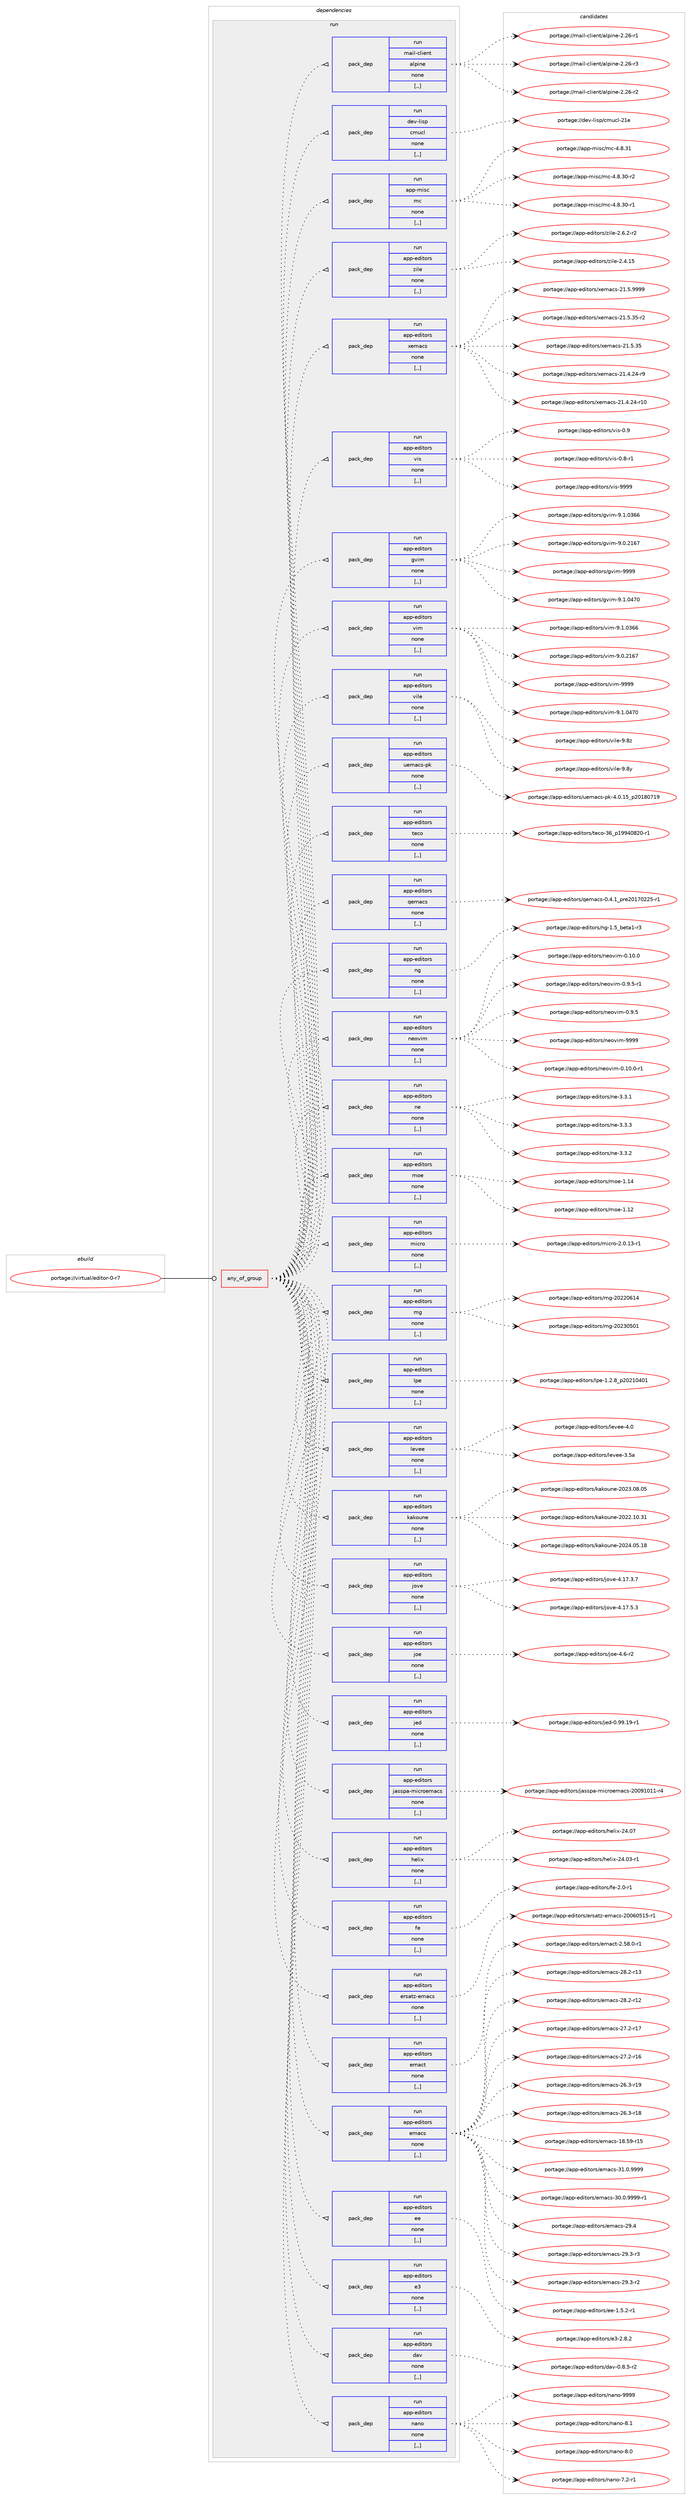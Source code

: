 digraph prolog {

# *************
# Graph options
# *************

newrank=true;
concentrate=true;
compound=true;
graph [rankdir=LR,fontname=Helvetica,fontsize=10,ranksep=1.5];#, ranksep=2.5, nodesep=0.2];
edge  [arrowhead=vee];
node  [fontname=Helvetica,fontsize=10];

# **********
# The ebuild
# **********

subgraph cluster_leftcol {
color=gray;
label=<<i>ebuild</i>>;
id [label="portage://virtual/editor-0-r7", color=red, width=4, href="../virtual/editor-0-r7.svg"];
}

# ****************
# The dependencies
# ****************

subgraph cluster_midcol {
color=gray;
label=<<i>dependencies</i>>;
subgraph cluster_compile {
fillcolor="#eeeeee";
style=filled;
label=<<i>compile</i>>;
}
subgraph cluster_compileandrun {
fillcolor="#eeeeee";
style=filled;
label=<<i>compile and run</i>>;
}
subgraph cluster_run {
fillcolor="#eeeeee";
style=filled;
label=<<i>run</i>>;
subgraph any2821 {
dependency444164 [label=<<TABLE BORDER="0" CELLBORDER="1" CELLSPACING="0" CELLPADDING="4"><TR><TD CELLPADDING="10">any_of_group</TD></TR></TABLE>>, shape=none, color=red];subgraph pack322484 {
dependency444165 [label=<<TABLE BORDER="0" CELLBORDER="1" CELLSPACING="0" CELLPADDING="4" WIDTH="220"><TR><TD ROWSPAN="6" CELLPADDING="30">pack_dep</TD></TR><TR><TD WIDTH="110">run</TD></TR><TR><TD>app-editors</TD></TR><TR><TD>nano</TD></TR><TR><TD>none</TD></TR><TR><TD>[,,]</TD></TR></TABLE>>, shape=none, color=blue];
}
dependency444164:e -> dependency444165:w [weight=20,style="dotted",arrowhead="oinv"];
subgraph pack322485 {
dependency444166 [label=<<TABLE BORDER="0" CELLBORDER="1" CELLSPACING="0" CELLPADDING="4" WIDTH="220"><TR><TD ROWSPAN="6" CELLPADDING="30">pack_dep</TD></TR><TR><TD WIDTH="110">run</TD></TR><TR><TD>app-editors</TD></TR><TR><TD>dav</TD></TR><TR><TD>none</TD></TR><TR><TD>[,,]</TD></TR></TABLE>>, shape=none, color=blue];
}
dependency444164:e -> dependency444166:w [weight=20,style="dotted",arrowhead="oinv"];
subgraph pack322486 {
dependency444167 [label=<<TABLE BORDER="0" CELLBORDER="1" CELLSPACING="0" CELLPADDING="4" WIDTH="220"><TR><TD ROWSPAN="6" CELLPADDING="30">pack_dep</TD></TR><TR><TD WIDTH="110">run</TD></TR><TR><TD>app-editors</TD></TR><TR><TD>e3</TD></TR><TR><TD>none</TD></TR><TR><TD>[,,]</TD></TR></TABLE>>, shape=none, color=blue];
}
dependency444164:e -> dependency444167:w [weight=20,style="dotted",arrowhead="oinv"];
subgraph pack322487 {
dependency444168 [label=<<TABLE BORDER="0" CELLBORDER="1" CELLSPACING="0" CELLPADDING="4" WIDTH="220"><TR><TD ROWSPAN="6" CELLPADDING="30">pack_dep</TD></TR><TR><TD WIDTH="110">run</TD></TR><TR><TD>app-editors</TD></TR><TR><TD>ee</TD></TR><TR><TD>none</TD></TR><TR><TD>[,,]</TD></TR></TABLE>>, shape=none, color=blue];
}
dependency444164:e -> dependency444168:w [weight=20,style="dotted",arrowhead="oinv"];
subgraph pack322488 {
dependency444169 [label=<<TABLE BORDER="0" CELLBORDER="1" CELLSPACING="0" CELLPADDING="4" WIDTH="220"><TR><TD ROWSPAN="6" CELLPADDING="30">pack_dep</TD></TR><TR><TD WIDTH="110">run</TD></TR><TR><TD>app-editors</TD></TR><TR><TD>emacs</TD></TR><TR><TD>none</TD></TR><TR><TD>[,,]</TD></TR></TABLE>>, shape=none, color=blue];
}
dependency444164:e -> dependency444169:w [weight=20,style="dotted",arrowhead="oinv"];
subgraph pack322489 {
dependency444170 [label=<<TABLE BORDER="0" CELLBORDER="1" CELLSPACING="0" CELLPADDING="4" WIDTH="220"><TR><TD ROWSPAN="6" CELLPADDING="30">pack_dep</TD></TR><TR><TD WIDTH="110">run</TD></TR><TR><TD>app-editors</TD></TR><TR><TD>emact</TD></TR><TR><TD>none</TD></TR><TR><TD>[,,]</TD></TR></TABLE>>, shape=none, color=blue];
}
dependency444164:e -> dependency444170:w [weight=20,style="dotted",arrowhead="oinv"];
subgraph pack322490 {
dependency444171 [label=<<TABLE BORDER="0" CELLBORDER="1" CELLSPACING="0" CELLPADDING="4" WIDTH="220"><TR><TD ROWSPAN="6" CELLPADDING="30">pack_dep</TD></TR><TR><TD WIDTH="110">run</TD></TR><TR><TD>app-editors</TD></TR><TR><TD>ersatz-emacs</TD></TR><TR><TD>none</TD></TR><TR><TD>[,,]</TD></TR></TABLE>>, shape=none, color=blue];
}
dependency444164:e -> dependency444171:w [weight=20,style="dotted",arrowhead="oinv"];
subgraph pack322491 {
dependency444172 [label=<<TABLE BORDER="0" CELLBORDER="1" CELLSPACING="0" CELLPADDING="4" WIDTH="220"><TR><TD ROWSPAN="6" CELLPADDING="30">pack_dep</TD></TR><TR><TD WIDTH="110">run</TD></TR><TR><TD>app-editors</TD></TR><TR><TD>fe</TD></TR><TR><TD>none</TD></TR><TR><TD>[,,]</TD></TR></TABLE>>, shape=none, color=blue];
}
dependency444164:e -> dependency444172:w [weight=20,style="dotted",arrowhead="oinv"];
subgraph pack322492 {
dependency444173 [label=<<TABLE BORDER="0" CELLBORDER="1" CELLSPACING="0" CELLPADDING="4" WIDTH="220"><TR><TD ROWSPAN="6" CELLPADDING="30">pack_dep</TD></TR><TR><TD WIDTH="110">run</TD></TR><TR><TD>app-editors</TD></TR><TR><TD>helix</TD></TR><TR><TD>none</TD></TR><TR><TD>[,,]</TD></TR></TABLE>>, shape=none, color=blue];
}
dependency444164:e -> dependency444173:w [weight=20,style="dotted",arrowhead="oinv"];
subgraph pack322493 {
dependency444174 [label=<<TABLE BORDER="0" CELLBORDER="1" CELLSPACING="0" CELLPADDING="4" WIDTH="220"><TR><TD ROWSPAN="6" CELLPADDING="30">pack_dep</TD></TR><TR><TD WIDTH="110">run</TD></TR><TR><TD>app-editors</TD></TR><TR><TD>jasspa-microemacs</TD></TR><TR><TD>none</TD></TR><TR><TD>[,,]</TD></TR></TABLE>>, shape=none, color=blue];
}
dependency444164:e -> dependency444174:w [weight=20,style="dotted",arrowhead="oinv"];
subgraph pack322494 {
dependency444175 [label=<<TABLE BORDER="0" CELLBORDER="1" CELLSPACING="0" CELLPADDING="4" WIDTH="220"><TR><TD ROWSPAN="6" CELLPADDING="30">pack_dep</TD></TR><TR><TD WIDTH="110">run</TD></TR><TR><TD>app-editors</TD></TR><TR><TD>jed</TD></TR><TR><TD>none</TD></TR><TR><TD>[,,]</TD></TR></TABLE>>, shape=none, color=blue];
}
dependency444164:e -> dependency444175:w [weight=20,style="dotted",arrowhead="oinv"];
subgraph pack322495 {
dependency444176 [label=<<TABLE BORDER="0" CELLBORDER="1" CELLSPACING="0" CELLPADDING="4" WIDTH="220"><TR><TD ROWSPAN="6" CELLPADDING="30">pack_dep</TD></TR><TR><TD WIDTH="110">run</TD></TR><TR><TD>app-editors</TD></TR><TR><TD>joe</TD></TR><TR><TD>none</TD></TR><TR><TD>[,,]</TD></TR></TABLE>>, shape=none, color=blue];
}
dependency444164:e -> dependency444176:w [weight=20,style="dotted",arrowhead="oinv"];
subgraph pack322496 {
dependency444177 [label=<<TABLE BORDER="0" CELLBORDER="1" CELLSPACING="0" CELLPADDING="4" WIDTH="220"><TR><TD ROWSPAN="6" CELLPADDING="30">pack_dep</TD></TR><TR><TD WIDTH="110">run</TD></TR><TR><TD>app-editors</TD></TR><TR><TD>jove</TD></TR><TR><TD>none</TD></TR><TR><TD>[,,]</TD></TR></TABLE>>, shape=none, color=blue];
}
dependency444164:e -> dependency444177:w [weight=20,style="dotted",arrowhead="oinv"];
subgraph pack322497 {
dependency444178 [label=<<TABLE BORDER="0" CELLBORDER="1" CELLSPACING="0" CELLPADDING="4" WIDTH="220"><TR><TD ROWSPAN="6" CELLPADDING="30">pack_dep</TD></TR><TR><TD WIDTH="110">run</TD></TR><TR><TD>app-editors</TD></TR><TR><TD>kakoune</TD></TR><TR><TD>none</TD></TR><TR><TD>[,,]</TD></TR></TABLE>>, shape=none, color=blue];
}
dependency444164:e -> dependency444178:w [weight=20,style="dotted",arrowhead="oinv"];
subgraph pack322498 {
dependency444179 [label=<<TABLE BORDER="0" CELLBORDER="1" CELLSPACING="0" CELLPADDING="4" WIDTH="220"><TR><TD ROWSPAN="6" CELLPADDING="30">pack_dep</TD></TR><TR><TD WIDTH="110">run</TD></TR><TR><TD>app-editors</TD></TR><TR><TD>levee</TD></TR><TR><TD>none</TD></TR><TR><TD>[,,]</TD></TR></TABLE>>, shape=none, color=blue];
}
dependency444164:e -> dependency444179:w [weight=20,style="dotted",arrowhead="oinv"];
subgraph pack322499 {
dependency444180 [label=<<TABLE BORDER="0" CELLBORDER="1" CELLSPACING="0" CELLPADDING="4" WIDTH="220"><TR><TD ROWSPAN="6" CELLPADDING="30">pack_dep</TD></TR><TR><TD WIDTH="110">run</TD></TR><TR><TD>app-editors</TD></TR><TR><TD>lpe</TD></TR><TR><TD>none</TD></TR><TR><TD>[,,]</TD></TR></TABLE>>, shape=none, color=blue];
}
dependency444164:e -> dependency444180:w [weight=20,style="dotted",arrowhead="oinv"];
subgraph pack322500 {
dependency444181 [label=<<TABLE BORDER="0" CELLBORDER="1" CELLSPACING="0" CELLPADDING="4" WIDTH="220"><TR><TD ROWSPAN="6" CELLPADDING="30">pack_dep</TD></TR><TR><TD WIDTH="110">run</TD></TR><TR><TD>app-editors</TD></TR><TR><TD>mg</TD></TR><TR><TD>none</TD></TR><TR><TD>[,,]</TD></TR></TABLE>>, shape=none, color=blue];
}
dependency444164:e -> dependency444181:w [weight=20,style="dotted",arrowhead="oinv"];
subgraph pack322501 {
dependency444182 [label=<<TABLE BORDER="0" CELLBORDER="1" CELLSPACING="0" CELLPADDING="4" WIDTH="220"><TR><TD ROWSPAN="6" CELLPADDING="30">pack_dep</TD></TR><TR><TD WIDTH="110">run</TD></TR><TR><TD>app-editors</TD></TR><TR><TD>micro</TD></TR><TR><TD>none</TD></TR><TR><TD>[,,]</TD></TR></TABLE>>, shape=none, color=blue];
}
dependency444164:e -> dependency444182:w [weight=20,style="dotted",arrowhead="oinv"];
subgraph pack322502 {
dependency444183 [label=<<TABLE BORDER="0" CELLBORDER="1" CELLSPACING="0" CELLPADDING="4" WIDTH="220"><TR><TD ROWSPAN="6" CELLPADDING="30">pack_dep</TD></TR><TR><TD WIDTH="110">run</TD></TR><TR><TD>app-editors</TD></TR><TR><TD>moe</TD></TR><TR><TD>none</TD></TR><TR><TD>[,,]</TD></TR></TABLE>>, shape=none, color=blue];
}
dependency444164:e -> dependency444183:w [weight=20,style="dotted",arrowhead="oinv"];
subgraph pack322503 {
dependency444184 [label=<<TABLE BORDER="0" CELLBORDER="1" CELLSPACING="0" CELLPADDING="4" WIDTH="220"><TR><TD ROWSPAN="6" CELLPADDING="30">pack_dep</TD></TR><TR><TD WIDTH="110">run</TD></TR><TR><TD>app-editors</TD></TR><TR><TD>ne</TD></TR><TR><TD>none</TD></TR><TR><TD>[,,]</TD></TR></TABLE>>, shape=none, color=blue];
}
dependency444164:e -> dependency444184:w [weight=20,style="dotted",arrowhead="oinv"];
subgraph pack322504 {
dependency444185 [label=<<TABLE BORDER="0" CELLBORDER="1" CELLSPACING="0" CELLPADDING="4" WIDTH="220"><TR><TD ROWSPAN="6" CELLPADDING="30">pack_dep</TD></TR><TR><TD WIDTH="110">run</TD></TR><TR><TD>app-editors</TD></TR><TR><TD>neovim</TD></TR><TR><TD>none</TD></TR><TR><TD>[,,]</TD></TR></TABLE>>, shape=none, color=blue];
}
dependency444164:e -> dependency444185:w [weight=20,style="dotted",arrowhead="oinv"];
subgraph pack322505 {
dependency444186 [label=<<TABLE BORDER="0" CELLBORDER="1" CELLSPACING="0" CELLPADDING="4" WIDTH="220"><TR><TD ROWSPAN="6" CELLPADDING="30">pack_dep</TD></TR><TR><TD WIDTH="110">run</TD></TR><TR><TD>app-editors</TD></TR><TR><TD>ng</TD></TR><TR><TD>none</TD></TR><TR><TD>[,,]</TD></TR></TABLE>>, shape=none, color=blue];
}
dependency444164:e -> dependency444186:w [weight=20,style="dotted",arrowhead="oinv"];
subgraph pack322506 {
dependency444187 [label=<<TABLE BORDER="0" CELLBORDER="1" CELLSPACING="0" CELLPADDING="4" WIDTH="220"><TR><TD ROWSPAN="6" CELLPADDING="30">pack_dep</TD></TR><TR><TD WIDTH="110">run</TD></TR><TR><TD>app-editors</TD></TR><TR><TD>qemacs</TD></TR><TR><TD>none</TD></TR><TR><TD>[,,]</TD></TR></TABLE>>, shape=none, color=blue];
}
dependency444164:e -> dependency444187:w [weight=20,style="dotted",arrowhead="oinv"];
subgraph pack322507 {
dependency444188 [label=<<TABLE BORDER="0" CELLBORDER="1" CELLSPACING="0" CELLPADDING="4" WIDTH="220"><TR><TD ROWSPAN="6" CELLPADDING="30">pack_dep</TD></TR><TR><TD WIDTH="110">run</TD></TR><TR><TD>app-editors</TD></TR><TR><TD>teco</TD></TR><TR><TD>none</TD></TR><TR><TD>[,,]</TD></TR></TABLE>>, shape=none, color=blue];
}
dependency444164:e -> dependency444188:w [weight=20,style="dotted",arrowhead="oinv"];
subgraph pack322508 {
dependency444189 [label=<<TABLE BORDER="0" CELLBORDER="1" CELLSPACING="0" CELLPADDING="4" WIDTH="220"><TR><TD ROWSPAN="6" CELLPADDING="30">pack_dep</TD></TR><TR><TD WIDTH="110">run</TD></TR><TR><TD>app-editors</TD></TR><TR><TD>uemacs-pk</TD></TR><TR><TD>none</TD></TR><TR><TD>[,,]</TD></TR></TABLE>>, shape=none, color=blue];
}
dependency444164:e -> dependency444189:w [weight=20,style="dotted",arrowhead="oinv"];
subgraph pack322509 {
dependency444190 [label=<<TABLE BORDER="0" CELLBORDER="1" CELLSPACING="0" CELLPADDING="4" WIDTH="220"><TR><TD ROWSPAN="6" CELLPADDING="30">pack_dep</TD></TR><TR><TD WIDTH="110">run</TD></TR><TR><TD>app-editors</TD></TR><TR><TD>vile</TD></TR><TR><TD>none</TD></TR><TR><TD>[,,]</TD></TR></TABLE>>, shape=none, color=blue];
}
dependency444164:e -> dependency444190:w [weight=20,style="dotted",arrowhead="oinv"];
subgraph pack322510 {
dependency444191 [label=<<TABLE BORDER="0" CELLBORDER="1" CELLSPACING="0" CELLPADDING="4" WIDTH="220"><TR><TD ROWSPAN="6" CELLPADDING="30">pack_dep</TD></TR><TR><TD WIDTH="110">run</TD></TR><TR><TD>app-editors</TD></TR><TR><TD>vim</TD></TR><TR><TD>none</TD></TR><TR><TD>[,,]</TD></TR></TABLE>>, shape=none, color=blue];
}
dependency444164:e -> dependency444191:w [weight=20,style="dotted",arrowhead="oinv"];
subgraph pack322511 {
dependency444192 [label=<<TABLE BORDER="0" CELLBORDER="1" CELLSPACING="0" CELLPADDING="4" WIDTH="220"><TR><TD ROWSPAN="6" CELLPADDING="30">pack_dep</TD></TR><TR><TD WIDTH="110">run</TD></TR><TR><TD>app-editors</TD></TR><TR><TD>gvim</TD></TR><TR><TD>none</TD></TR><TR><TD>[,,]</TD></TR></TABLE>>, shape=none, color=blue];
}
dependency444164:e -> dependency444192:w [weight=20,style="dotted",arrowhead="oinv"];
subgraph pack322512 {
dependency444193 [label=<<TABLE BORDER="0" CELLBORDER="1" CELLSPACING="0" CELLPADDING="4" WIDTH="220"><TR><TD ROWSPAN="6" CELLPADDING="30">pack_dep</TD></TR><TR><TD WIDTH="110">run</TD></TR><TR><TD>app-editors</TD></TR><TR><TD>vis</TD></TR><TR><TD>none</TD></TR><TR><TD>[,,]</TD></TR></TABLE>>, shape=none, color=blue];
}
dependency444164:e -> dependency444193:w [weight=20,style="dotted",arrowhead="oinv"];
subgraph pack322513 {
dependency444194 [label=<<TABLE BORDER="0" CELLBORDER="1" CELLSPACING="0" CELLPADDING="4" WIDTH="220"><TR><TD ROWSPAN="6" CELLPADDING="30">pack_dep</TD></TR><TR><TD WIDTH="110">run</TD></TR><TR><TD>app-editors</TD></TR><TR><TD>xemacs</TD></TR><TR><TD>none</TD></TR><TR><TD>[,,]</TD></TR></TABLE>>, shape=none, color=blue];
}
dependency444164:e -> dependency444194:w [weight=20,style="dotted",arrowhead="oinv"];
subgraph pack322514 {
dependency444195 [label=<<TABLE BORDER="0" CELLBORDER="1" CELLSPACING="0" CELLPADDING="4" WIDTH="220"><TR><TD ROWSPAN="6" CELLPADDING="30">pack_dep</TD></TR><TR><TD WIDTH="110">run</TD></TR><TR><TD>app-editors</TD></TR><TR><TD>zile</TD></TR><TR><TD>none</TD></TR><TR><TD>[,,]</TD></TR></TABLE>>, shape=none, color=blue];
}
dependency444164:e -> dependency444195:w [weight=20,style="dotted",arrowhead="oinv"];
subgraph pack322515 {
dependency444196 [label=<<TABLE BORDER="0" CELLBORDER="1" CELLSPACING="0" CELLPADDING="4" WIDTH="220"><TR><TD ROWSPAN="6" CELLPADDING="30">pack_dep</TD></TR><TR><TD WIDTH="110">run</TD></TR><TR><TD>app-misc</TD></TR><TR><TD>mc</TD></TR><TR><TD>none</TD></TR><TR><TD>[,,]</TD></TR></TABLE>>, shape=none, color=blue];
}
dependency444164:e -> dependency444196:w [weight=20,style="dotted",arrowhead="oinv"];
subgraph pack322516 {
dependency444197 [label=<<TABLE BORDER="0" CELLBORDER="1" CELLSPACING="0" CELLPADDING="4" WIDTH="220"><TR><TD ROWSPAN="6" CELLPADDING="30">pack_dep</TD></TR><TR><TD WIDTH="110">run</TD></TR><TR><TD>dev-lisp</TD></TR><TR><TD>cmucl</TD></TR><TR><TD>none</TD></TR><TR><TD>[,,]</TD></TR></TABLE>>, shape=none, color=blue];
}
dependency444164:e -> dependency444197:w [weight=20,style="dotted",arrowhead="oinv"];
subgraph pack322517 {
dependency444198 [label=<<TABLE BORDER="0" CELLBORDER="1" CELLSPACING="0" CELLPADDING="4" WIDTH="220"><TR><TD ROWSPAN="6" CELLPADDING="30">pack_dep</TD></TR><TR><TD WIDTH="110">run</TD></TR><TR><TD>mail-client</TD></TR><TR><TD>alpine</TD></TR><TR><TD>none</TD></TR><TR><TD>[,,]</TD></TR></TABLE>>, shape=none, color=blue];
}
dependency444164:e -> dependency444198:w [weight=20,style="dotted",arrowhead="oinv"];
}
id:e -> dependency444164:w [weight=20,style="solid",arrowhead="odot"];
}
}

# **************
# The candidates
# **************

subgraph cluster_choices {
rank=same;
color=gray;
label=<<i>candidates</i>>;

subgraph choice322484 {
color=black;
nodesep=1;
choice971121124510110010511611111411547110971101114557575757 [label="portage://app-editors/nano-9999", color=red, width=4,href="../app-editors/nano-9999.svg"];
choice9711211245101100105116111114115471109711011145564649 [label="portage://app-editors/nano-8.1", color=red, width=4,href="../app-editors/nano-8.1.svg"];
choice9711211245101100105116111114115471109711011145564648 [label="portage://app-editors/nano-8.0", color=red, width=4,href="../app-editors/nano-8.0.svg"];
choice97112112451011001051161111141154711097110111455546504511449 [label="portage://app-editors/nano-7.2-r1", color=red, width=4,href="../app-editors/nano-7.2-r1.svg"];
dependency444165:e -> choice971121124510110010511611111411547110971101114557575757:w [style=dotted,weight="100"];
dependency444165:e -> choice9711211245101100105116111114115471109711011145564649:w [style=dotted,weight="100"];
dependency444165:e -> choice9711211245101100105116111114115471109711011145564648:w [style=dotted,weight="100"];
dependency444165:e -> choice97112112451011001051161111141154711097110111455546504511449:w [style=dotted,weight="100"];
}
subgraph choice322485 {
color=black;
nodesep=1;
choice971121124510110010511611111411547100971184548465646534511450 [label="portage://app-editors/dav-0.8.5-r2", color=red, width=4,href="../app-editors/dav-0.8.5-r2.svg"];
dependency444166:e -> choice971121124510110010511611111411547100971184548465646534511450:w [style=dotted,weight="100"];
}
subgraph choice322486 {
color=black;
nodesep=1;
choice97112112451011001051161111141154710151455046564650 [label="portage://app-editors/e3-2.8.2", color=red, width=4,href="../app-editors/e3-2.8.2.svg"];
dependency444167:e -> choice97112112451011001051161111141154710151455046564650:w [style=dotted,weight="100"];
}
subgraph choice322487 {
color=black;
nodesep=1;
choice9711211245101100105116111114115471011014549465346504511449 [label="portage://app-editors/ee-1.5.2-r1", color=red, width=4,href="../app-editors/ee-1.5.2-r1.svg"];
dependency444168:e -> choice9711211245101100105116111114115471011014549465346504511449:w [style=dotted,weight="100"];
}
subgraph choice322488 {
color=black;
nodesep=1;
choice971121124510110010511611111411547101109979911545514946484657575757 [label="portage://app-editors/emacs-31.0.9999", color=red, width=4,href="../app-editors/emacs-31.0.9999.svg"];
choice9711211245101100105116111114115471011099799115455148464846575757574511449 [label="portage://app-editors/emacs-30.0.9999-r1", color=red, width=4,href="../app-editors/emacs-30.0.9999-r1.svg"];
choice97112112451011001051161111141154710110997991154550574652 [label="portage://app-editors/emacs-29.4", color=red, width=4,href="../app-editors/emacs-29.4.svg"];
choice971121124510110010511611111411547101109979911545505746514511451 [label="portage://app-editors/emacs-29.3-r3", color=red, width=4,href="../app-editors/emacs-29.3-r3.svg"];
choice971121124510110010511611111411547101109979911545505746514511450 [label="portage://app-editors/emacs-29.3-r2", color=red, width=4,href="../app-editors/emacs-29.3-r2.svg"];
choice97112112451011001051161111141154710110997991154550564650451144951 [label="portage://app-editors/emacs-28.2-r13", color=red, width=4,href="../app-editors/emacs-28.2-r13.svg"];
choice97112112451011001051161111141154710110997991154550564650451144950 [label="portage://app-editors/emacs-28.2-r12", color=red, width=4,href="../app-editors/emacs-28.2-r12.svg"];
choice97112112451011001051161111141154710110997991154550554650451144955 [label="portage://app-editors/emacs-27.2-r17", color=red, width=4,href="../app-editors/emacs-27.2-r17.svg"];
choice97112112451011001051161111141154710110997991154550554650451144954 [label="portage://app-editors/emacs-27.2-r16", color=red, width=4,href="../app-editors/emacs-27.2-r16.svg"];
choice97112112451011001051161111141154710110997991154550544651451144957 [label="portage://app-editors/emacs-26.3-r19", color=red, width=4,href="../app-editors/emacs-26.3-r19.svg"];
choice97112112451011001051161111141154710110997991154550544651451144956 [label="portage://app-editors/emacs-26.3-r18", color=red, width=4,href="../app-editors/emacs-26.3-r18.svg"];
choice9711211245101100105116111114115471011099799115454956465357451144953 [label="portage://app-editors/emacs-18.59-r15", color=red, width=4,href="../app-editors/emacs-18.59-r15.svg"];
dependency444169:e -> choice971121124510110010511611111411547101109979911545514946484657575757:w [style=dotted,weight="100"];
dependency444169:e -> choice9711211245101100105116111114115471011099799115455148464846575757574511449:w [style=dotted,weight="100"];
dependency444169:e -> choice97112112451011001051161111141154710110997991154550574652:w [style=dotted,weight="100"];
dependency444169:e -> choice971121124510110010511611111411547101109979911545505746514511451:w [style=dotted,weight="100"];
dependency444169:e -> choice971121124510110010511611111411547101109979911545505746514511450:w [style=dotted,weight="100"];
dependency444169:e -> choice97112112451011001051161111141154710110997991154550564650451144951:w [style=dotted,weight="100"];
dependency444169:e -> choice97112112451011001051161111141154710110997991154550564650451144950:w [style=dotted,weight="100"];
dependency444169:e -> choice97112112451011001051161111141154710110997991154550554650451144955:w [style=dotted,weight="100"];
dependency444169:e -> choice97112112451011001051161111141154710110997991154550554650451144954:w [style=dotted,weight="100"];
dependency444169:e -> choice97112112451011001051161111141154710110997991154550544651451144957:w [style=dotted,weight="100"];
dependency444169:e -> choice97112112451011001051161111141154710110997991154550544651451144956:w [style=dotted,weight="100"];
dependency444169:e -> choice9711211245101100105116111114115471011099799115454956465357451144953:w [style=dotted,weight="100"];
}
subgraph choice322489 {
color=black;
nodesep=1;
choice9711211245101100105116111114115471011099799116455046535646484511449 [label="portage://app-editors/emact-2.58.0-r1", color=red, width=4,href="../app-editors/emact-2.58.0-r1.svg"];
dependency444170:e -> choice9711211245101100105116111114115471011099799116455046535646484511449:w [style=dotted,weight="100"];
}
subgraph choice322490 {
color=black;
nodesep=1;
choice971121124510110010511611111411547101114115971161224510110997991154550484854485349534511449 [label="portage://app-editors/ersatz-emacs-20060515-r1", color=red, width=4,href="../app-editors/ersatz-emacs-20060515-r1.svg"];
dependency444171:e -> choice971121124510110010511611111411547101114115971161224510110997991154550484854485349534511449:w [style=dotted,weight="100"];
}
subgraph choice322491 {
color=black;
nodesep=1;
choice971121124510110010511611111411547102101455046484511449 [label="portage://app-editors/fe-2.0-r1", color=red, width=4,href="../app-editors/fe-2.0-r1.svg"];
dependency444172:e -> choice971121124510110010511611111411547102101455046484511449:w [style=dotted,weight="100"];
}
subgraph choice322492 {
color=black;
nodesep=1;
choice971121124510110010511611111411547104101108105120455052464855 [label="portage://app-editors/helix-24.07", color=red, width=4,href="../app-editors/helix-24.07.svg"];
choice9711211245101100105116111114115471041011081051204550524648514511449 [label="portage://app-editors/helix-24.03-r1", color=red, width=4,href="../app-editors/helix-24.03-r1.svg"];
dependency444173:e -> choice971121124510110010511611111411547104101108105120455052464855:w [style=dotted,weight="100"];
dependency444173:e -> choice9711211245101100105116111114115471041011081051204550524648514511449:w [style=dotted,weight="100"];
}
subgraph choice322493 {
color=black;
nodesep=1;
choice9711211245101100105116111114115471069711511511297451091059911411110110997991154550484857494849494511452 [label="portage://app-editors/jasspa-microemacs-20091011-r4", color=red, width=4,href="../app-editors/jasspa-microemacs-20091011-r4.svg"];
dependency444174:e -> choice9711211245101100105116111114115471069711511511297451091059911411110110997991154550484857494849494511452:w [style=dotted,weight="100"];
}
subgraph choice322494 {
color=black;
nodesep=1;
choice97112112451011001051161111141154710610110045484657574649574511449 [label="portage://app-editors/jed-0.99.19-r1", color=red, width=4,href="../app-editors/jed-0.99.19-r1.svg"];
dependency444175:e -> choice97112112451011001051161111141154710610110045484657574649574511449:w [style=dotted,weight="100"];
}
subgraph choice322495 {
color=black;
nodesep=1;
choice971121124510110010511611111411547106111101455246544511450 [label="portage://app-editors/joe-4.6-r2", color=red, width=4,href="../app-editors/joe-4.6-r2.svg"];
dependency444176:e -> choice971121124510110010511611111411547106111101455246544511450:w [style=dotted,weight="100"];
}
subgraph choice322496 {
color=black;
nodesep=1;
choice971121124510110010511611111411547106111118101455246495546534651 [label="portage://app-editors/jove-4.17.5.3", color=red, width=4,href="../app-editors/jove-4.17.5.3.svg"];
choice971121124510110010511611111411547106111118101455246495546514655 [label="portage://app-editors/jove-4.17.3.7", color=red, width=4,href="../app-editors/jove-4.17.3.7.svg"];
dependency444177:e -> choice971121124510110010511611111411547106111118101455246495546534651:w [style=dotted,weight="100"];
dependency444177:e -> choice971121124510110010511611111411547106111118101455246495546514655:w [style=dotted,weight="100"];
}
subgraph choice322497 {
color=black;
nodesep=1;
choice971121124510110010511611111411547107971071111171101014550485052464853464956 [label="portage://app-editors/kakoune-2024.05.18", color=red, width=4,href="../app-editors/kakoune-2024.05.18.svg"];
choice971121124510110010511611111411547107971071111171101014550485051464856464853 [label="portage://app-editors/kakoune-2023.08.05", color=red, width=4,href="../app-editors/kakoune-2023.08.05.svg"];
choice971121124510110010511611111411547107971071111171101014550485050464948465149 [label="portage://app-editors/kakoune-2022.10.31", color=red, width=4,href="../app-editors/kakoune-2022.10.31.svg"];
dependency444178:e -> choice971121124510110010511611111411547107971071111171101014550485052464853464956:w [style=dotted,weight="100"];
dependency444178:e -> choice971121124510110010511611111411547107971071111171101014550485051464856464853:w [style=dotted,weight="100"];
dependency444178:e -> choice971121124510110010511611111411547107971071111171101014550485050464948465149:w [style=dotted,weight="100"];
}
subgraph choice322498 {
color=black;
nodesep=1;
choice97112112451011001051161111141154710810111810110145524648 [label="portage://app-editors/levee-4.0", color=red, width=4,href="../app-editors/levee-4.0.svg"];
choice9711211245101100105116111114115471081011181011014551465397 [label="portage://app-editors/levee-3.5a", color=red, width=4,href="../app-editors/levee-3.5a.svg"];
dependency444179:e -> choice97112112451011001051161111141154710810111810110145524648:w [style=dotted,weight="100"];
dependency444179:e -> choice9711211245101100105116111114115471081011181011014551465397:w [style=dotted,weight="100"];
}
subgraph choice322499 {
color=black;
nodesep=1;
choice971121124510110010511611111411547108112101454946504656951125048504948524849 [label="portage://app-editors/lpe-1.2.8_p20210401", color=red, width=4,href="../app-editors/lpe-1.2.8_p20210401.svg"];
dependency444180:e -> choice971121124510110010511611111411547108112101454946504656951125048504948524849:w [style=dotted,weight="100"];
}
subgraph choice322500 {
color=black;
nodesep=1;
choice971121124510110010511611111411547109103455048505148534849 [label="portage://app-editors/mg-20230501", color=red, width=4,href="../app-editors/mg-20230501.svg"];
choice971121124510110010511611111411547109103455048505048544952 [label="portage://app-editors/mg-20220614", color=red, width=4,href="../app-editors/mg-20220614.svg"];
dependency444181:e -> choice971121124510110010511611111411547109103455048505148534849:w [style=dotted,weight="100"];
dependency444181:e -> choice971121124510110010511611111411547109103455048505048544952:w [style=dotted,weight="100"];
}
subgraph choice322501 {
color=black;
nodesep=1;
choice97112112451011001051161111141154710910599114111455046484649514511449 [label="portage://app-editors/micro-2.0.13-r1", color=red, width=4,href="../app-editors/micro-2.0.13-r1.svg"];
dependency444182:e -> choice97112112451011001051161111141154710910599114111455046484649514511449:w [style=dotted,weight="100"];
}
subgraph choice322502 {
color=black;
nodesep=1;
choice9711211245101100105116111114115471091111014549464952 [label="portage://app-editors/moe-1.14", color=red, width=4,href="../app-editors/moe-1.14.svg"];
choice9711211245101100105116111114115471091111014549464950 [label="portage://app-editors/moe-1.12", color=red, width=4,href="../app-editors/moe-1.12.svg"];
dependency444183:e -> choice9711211245101100105116111114115471091111014549464952:w [style=dotted,weight="100"];
dependency444183:e -> choice9711211245101100105116111114115471091111014549464950:w [style=dotted,weight="100"];
}
subgraph choice322503 {
color=black;
nodesep=1;
choice971121124510110010511611111411547110101455146514651 [label="portage://app-editors/ne-3.3.3", color=red, width=4,href="../app-editors/ne-3.3.3.svg"];
choice971121124510110010511611111411547110101455146514650 [label="portage://app-editors/ne-3.3.2", color=red, width=4,href="../app-editors/ne-3.3.2.svg"];
choice971121124510110010511611111411547110101455146514649 [label="portage://app-editors/ne-3.3.1", color=red, width=4,href="../app-editors/ne-3.3.1.svg"];
dependency444184:e -> choice971121124510110010511611111411547110101455146514651:w [style=dotted,weight="100"];
dependency444184:e -> choice971121124510110010511611111411547110101455146514650:w [style=dotted,weight="100"];
dependency444184:e -> choice971121124510110010511611111411547110101455146514649:w [style=dotted,weight="100"];
}
subgraph choice322504 {
color=black;
nodesep=1;
choice9711211245101100105116111114115471101011111181051094557575757 [label="portage://app-editors/neovim-9999", color=red, width=4,href="../app-editors/neovim-9999.svg"];
choice971121124510110010511611111411547110101111118105109454846494846484511449 [label="portage://app-editors/neovim-0.10.0-r1", color=red, width=4,href="../app-editors/neovim-0.10.0-r1.svg"];
choice97112112451011001051161111141154711010111111810510945484649484648 [label="portage://app-editors/neovim-0.10.0", color=red, width=4,href="../app-editors/neovim-0.10.0.svg"];
choice9711211245101100105116111114115471101011111181051094548465746534511449 [label="portage://app-editors/neovim-0.9.5-r1", color=red, width=4,href="../app-editors/neovim-0.9.5-r1.svg"];
choice971121124510110010511611111411547110101111118105109454846574653 [label="portage://app-editors/neovim-0.9.5", color=red, width=4,href="../app-editors/neovim-0.9.5.svg"];
dependency444185:e -> choice9711211245101100105116111114115471101011111181051094557575757:w [style=dotted,weight="100"];
dependency444185:e -> choice971121124510110010511611111411547110101111118105109454846494846484511449:w [style=dotted,weight="100"];
dependency444185:e -> choice97112112451011001051161111141154711010111111810510945484649484648:w [style=dotted,weight="100"];
dependency444185:e -> choice9711211245101100105116111114115471101011111181051094548465746534511449:w [style=dotted,weight="100"];
dependency444185:e -> choice971121124510110010511611111411547110101111118105109454846574653:w [style=dotted,weight="100"];
}
subgraph choice322505 {
color=black;
nodesep=1;
choice97112112451011001051161111141154711010345494653959810111697494511451 [label="portage://app-editors/ng-1.5_beta1-r3", color=red, width=4,href="../app-editors/ng-1.5_beta1-r3.svg"];
dependency444186:e -> choice97112112451011001051161111141154711010345494653959810111697494511451:w [style=dotted,weight="100"];
}
subgraph choice322506 {
color=black;
nodesep=1;
choice97112112451011001051161111141154711310110997991154548465246499511211410150484955485050534511449 [label="portage://app-editors/qemacs-0.4.1_pre20170225-r1", color=red, width=4,href="../app-editors/qemacs-0.4.1_pre20170225-r1.svg"];
dependency444187:e -> choice97112112451011001051161111141154711310110997991154548465246499511211410150484955485050534511449:w [style=dotted,weight="100"];
}
subgraph choice322507 {
color=black;
nodesep=1;
choice971121124510110010511611111411547116101991114551549511249575752485650484511449 [label="portage://app-editors/teco-36_p19940820-r1", color=red, width=4,href="../app-editors/teco-36_p19940820-r1.svg"];
dependency444188:e -> choice971121124510110010511611111411547116101991114551549511249575752485650484511449:w [style=dotted,weight="100"];
}
subgraph choice322508 {
color=black;
nodesep=1;
choice97112112451011001051161111141154711710110997991154511210745524648464953951125048495648554957 [label="portage://app-editors/uemacs-pk-4.0.15_p20180719", color=red, width=4,href="../app-editors/uemacs-pk-4.0.15_p20180719.svg"];
dependency444189:e -> choice97112112451011001051161111141154711710110997991154511210745524648464953951125048495648554957:w [style=dotted,weight="100"];
}
subgraph choice322509 {
color=black;
nodesep=1;
choice97112112451011001051161111141154711810510810145574656122 [label="portage://app-editors/vile-9.8z", color=red, width=4,href="../app-editors/vile-9.8z.svg"];
choice97112112451011001051161111141154711810510810145574656121 [label="portage://app-editors/vile-9.8y", color=red, width=4,href="../app-editors/vile-9.8y.svg"];
dependency444190:e -> choice97112112451011001051161111141154711810510810145574656122:w [style=dotted,weight="100"];
dependency444190:e -> choice97112112451011001051161111141154711810510810145574656121:w [style=dotted,weight="100"];
}
subgraph choice322510 {
color=black;
nodesep=1;
choice9711211245101100105116111114115471181051094557575757 [label="portage://app-editors/vim-9999", color=red, width=4,href="../app-editors/vim-9999.svg"];
choice971121124510110010511611111411547118105109455746494648525548 [label="portage://app-editors/vim-9.1.0470", color=red, width=4,href="../app-editors/vim-9.1.0470.svg"];
choice971121124510110010511611111411547118105109455746494648515454 [label="portage://app-editors/vim-9.1.0366", color=red, width=4,href="../app-editors/vim-9.1.0366.svg"];
choice971121124510110010511611111411547118105109455746484650495455 [label="portage://app-editors/vim-9.0.2167", color=red, width=4,href="../app-editors/vim-9.0.2167.svg"];
dependency444191:e -> choice9711211245101100105116111114115471181051094557575757:w [style=dotted,weight="100"];
dependency444191:e -> choice971121124510110010511611111411547118105109455746494648525548:w [style=dotted,weight="100"];
dependency444191:e -> choice971121124510110010511611111411547118105109455746494648515454:w [style=dotted,weight="100"];
dependency444191:e -> choice971121124510110010511611111411547118105109455746484650495455:w [style=dotted,weight="100"];
}
subgraph choice322511 {
color=black;
nodesep=1;
choice9711211245101100105116111114115471031181051094557575757 [label="portage://app-editors/gvim-9999", color=red, width=4,href="../app-editors/gvim-9999.svg"];
choice971121124510110010511611111411547103118105109455746494648525548 [label="portage://app-editors/gvim-9.1.0470", color=red, width=4,href="../app-editors/gvim-9.1.0470.svg"];
choice971121124510110010511611111411547103118105109455746494648515454 [label="portage://app-editors/gvim-9.1.0366", color=red, width=4,href="../app-editors/gvim-9.1.0366.svg"];
choice971121124510110010511611111411547103118105109455746484650495455 [label="portage://app-editors/gvim-9.0.2167", color=red, width=4,href="../app-editors/gvim-9.0.2167.svg"];
dependency444192:e -> choice9711211245101100105116111114115471031181051094557575757:w [style=dotted,weight="100"];
dependency444192:e -> choice971121124510110010511611111411547103118105109455746494648525548:w [style=dotted,weight="100"];
dependency444192:e -> choice971121124510110010511611111411547103118105109455746494648515454:w [style=dotted,weight="100"];
dependency444192:e -> choice971121124510110010511611111411547103118105109455746484650495455:w [style=dotted,weight="100"];
}
subgraph choice322512 {
color=black;
nodesep=1;
choice9711211245101100105116111114115471181051154557575757 [label="portage://app-editors/vis-9999", color=red, width=4,href="../app-editors/vis-9999.svg"];
choice97112112451011001051161111141154711810511545484657 [label="portage://app-editors/vis-0.9", color=red, width=4,href="../app-editors/vis-0.9.svg"];
choice971121124510110010511611111411547118105115454846564511449 [label="portage://app-editors/vis-0.8-r1", color=red, width=4,href="../app-editors/vis-0.8-r1.svg"];
dependency444193:e -> choice9711211245101100105116111114115471181051154557575757:w [style=dotted,weight="100"];
dependency444193:e -> choice97112112451011001051161111141154711810511545484657:w [style=dotted,weight="100"];
dependency444193:e -> choice971121124510110010511611111411547118105115454846564511449:w [style=dotted,weight="100"];
}
subgraph choice322513 {
color=black;
nodesep=1;
choice971121124510110010511611111411547120101109979911545504946534657575757 [label="portage://app-editors/xemacs-21.5.9999", color=red, width=4,href="../app-editors/xemacs-21.5.9999.svg"];
choice971121124510110010511611111411547120101109979911545504946534651534511450 [label="portage://app-editors/xemacs-21.5.35-r2", color=red, width=4,href="../app-editors/xemacs-21.5.35-r2.svg"];
choice97112112451011001051161111141154712010110997991154550494653465153 [label="portage://app-editors/xemacs-21.5.35", color=red, width=4,href="../app-editors/xemacs-21.5.35.svg"];
choice971121124510110010511611111411547120101109979911545504946524650524511457 [label="portage://app-editors/xemacs-21.4.24-r9", color=red, width=4,href="../app-editors/xemacs-21.4.24-r9.svg"];
choice97112112451011001051161111141154712010110997991154550494652465052451144948 [label="portage://app-editors/xemacs-21.4.24-r10", color=red, width=4,href="../app-editors/xemacs-21.4.24-r10.svg"];
dependency444194:e -> choice971121124510110010511611111411547120101109979911545504946534657575757:w [style=dotted,weight="100"];
dependency444194:e -> choice971121124510110010511611111411547120101109979911545504946534651534511450:w [style=dotted,weight="100"];
dependency444194:e -> choice97112112451011001051161111141154712010110997991154550494653465153:w [style=dotted,weight="100"];
dependency444194:e -> choice971121124510110010511611111411547120101109979911545504946524650524511457:w [style=dotted,weight="100"];
dependency444194:e -> choice97112112451011001051161111141154712010110997991154550494652465052451144948:w [style=dotted,weight="100"];
}
subgraph choice322514 {
color=black;
nodesep=1;
choice9711211245101100105116111114115471221051081014550465446504511450 [label="portage://app-editors/zile-2.6.2-r2", color=red, width=4,href="../app-editors/zile-2.6.2-r2.svg"];
choice97112112451011001051161111141154712210510810145504652464953 [label="portage://app-editors/zile-2.4.15", color=red, width=4,href="../app-editors/zile-2.4.15.svg"];
dependency444195:e -> choice9711211245101100105116111114115471221051081014550465446504511450:w [style=dotted,weight="100"];
dependency444195:e -> choice97112112451011001051161111141154712210510810145504652464953:w [style=dotted,weight="100"];
}
subgraph choice322515 {
color=black;
nodesep=1;
choice971121124510910511599471099945524656465149 [label="portage://app-misc/mc-4.8.31", color=red, width=4,href="../app-misc/mc-4.8.31.svg"];
choice9711211245109105115994710999455246564651484511450 [label="portage://app-misc/mc-4.8.30-r2", color=red, width=4,href="../app-misc/mc-4.8.30-r2.svg"];
choice9711211245109105115994710999455246564651484511449 [label="portage://app-misc/mc-4.8.30-r1", color=red, width=4,href="../app-misc/mc-4.8.30-r1.svg"];
dependency444196:e -> choice971121124510910511599471099945524656465149:w [style=dotted,weight="100"];
dependency444196:e -> choice9711211245109105115994710999455246564651484511450:w [style=dotted,weight="100"];
dependency444196:e -> choice9711211245109105115994710999455246564651484511449:w [style=dotted,weight="100"];
}
subgraph choice322516 {
color=black;
nodesep=1;
choice10010111845108105115112479910911799108455049101 [label="portage://dev-lisp/cmucl-21e", color=red, width=4,href="../dev-lisp/cmucl-21e.svg"];
dependency444197:e -> choice10010111845108105115112479910911799108455049101:w [style=dotted,weight="100"];
}
subgraph choice322517 {
color=black;
nodesep=1;
choice109971051084599108105101110116479710811210511010145504650544511451 [label="portage://mail-client/alpine-2.26-r3", color=red, width=4,href="../mail-client/alpine-2.26-r3.svg"];
choice109971051084599108105101110116479710811210511010145504650544511450 [label="portage://mail-client/alpine-2.26-r2", color=red, width=4,href="../mail-client/alpine-2.26-r2.svg"];
choice109971051084599108105101110116479710811210511010145504650544511449 [label="portage://mail-client/alpine-2.26-r1", color=red, width=4,href="../mail-client/alpine-2.26-r1.svg"];
dependency444198:e -> choice109971051084599108105101110116479710811210511010145504650544511451:w [style=dotted,weight="100"];
dependency444198:e -> choice109971051084599108105101110116479710811210511010145504650544511450:w [style=dotted,weight="100"];
dependency444198:e -> choice109971051084599108105101110116479710811210511010145504650544511449:w [style=dotted,weight="100"];
}
}

}
